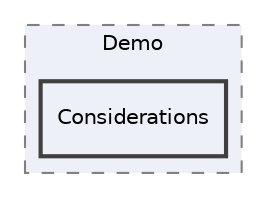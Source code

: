 digraph "Runtime/Demo/Considerations"
{
 // LATEX_PDF_SIZE
  edge [fontname="Helvetica",fontsize="10",labelfontname="Helvetica",labelfontsize="10"];
  node [fontname="Helvetica",fontsize="10",shape=record];
  compound=true
  subgraph clusterdir_57c60fd2eeff555e939a428efd2c251b {
    graph [ bgcolor="#edf0f7", pencolor="grey50", style="filled,dashed,", label="Demo", fontname="Helvetica", fontsize="10", URL="dir_57c60fd2eeff555e939a428efd2c251b.html"]
  dir_5014ffe0e1206dbc3fcb4e71c30f5fa9 [shape=box, label="Considerations", style="filled,bold,", fillcolor="#edf0f7", color="grey25", URL="dir_5014ffe0e1206dbc3fcb4e71c30f5fa9.html"];
  }
}
